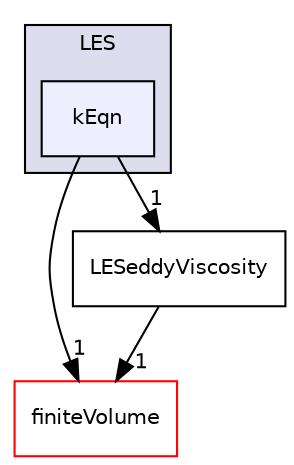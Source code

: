digraph "src/TurbulenceModels/turbulenceModels/LES/kEqn" {
  bgcolor=transparent;
  compound=true
  node [ fontsize="10", fontname="Helvetica"];
  edge [ labelfontsize="10", labelfontname="Helvetica"];
  subgraph clusterdir_9fc1e48ca755258281286cef4f8e0bec {
    graph [ bgcolor="#ddddee", pencolor="black", label="LES" fontname="Helvetica", fontsize="10", URL="dir_9fc1e48ca755258281286cef4f8e0bec.html"]
  dir_61e67cff51192e923bf6f50b5df2c6f1 [shape=box, label="kEqn", style="filled", fillcolor="#eeeeff", pencolor="black", URL="dir_61e67cff51192e923bf6f50b5df2c6f1.html"];
  }
  dir_9bd15774b555cf7259a6fa18f99fe99b [shape=box label="finiteVolume" color="red" URL="dir_9bd15774b555cf7259a6fa18f99fe99b.html"];
  dir_59a443f63c1732c08799bcf8a4fd11ae [shape=box label="LESeddyViscosity" URL="dir_59a443f63c1732c08799bcf8a4fd11ae.html"];
  dir_61e67cff51192e923bf6f50b5df2c6f1->dir_9bd15774b555cf7259a6fa18f99fe99b [headlabel="1", labeldistance=1.5 headhref="dir_004075_000814.html"];
  dir_61e67cff51192e923bf6f50b5df2c6f1->dir_59a443f63c1732c08799bcf8a4fd11ae [headlabel="1", labeldistance=1.5 headhref="dir_004075_004085.html"];
  dir_59a443f63c1732c08799bcf8a4fd11ae->dir_9bd15774b555cf7259a6fa18f99fe99b [headlabel="1", labeldistance=1.5 headhref="dir_004085_000814.html"];
}
